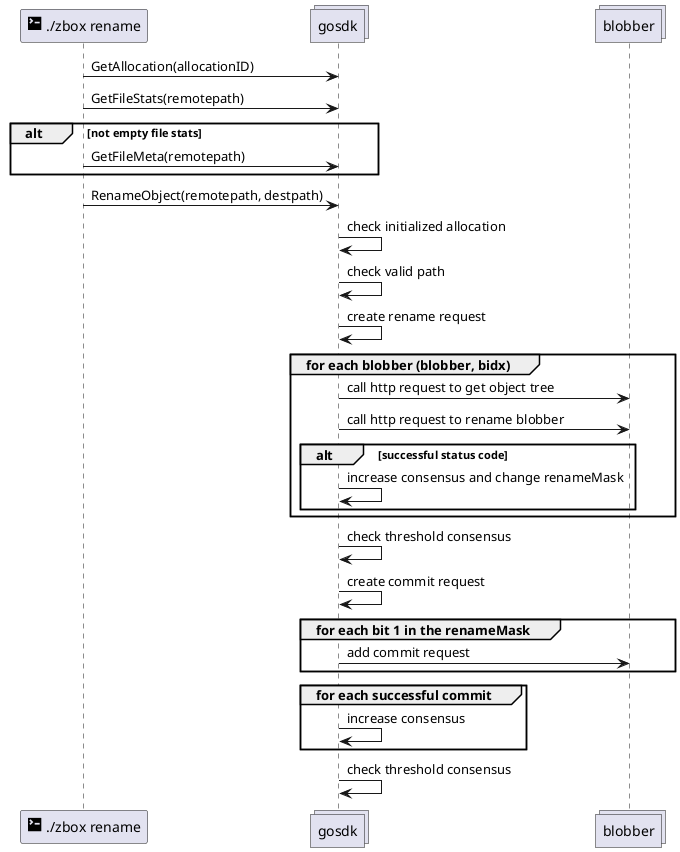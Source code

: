 @startuml
participant "<size:20><&terminal></size> ./zbox rename" as cli
collections gosdk
collections blobber

cli -> gosdk: GetAllocation(allocationID)
cli -> gosdk: GetFileStats(remotepath)
alt not empty file stats
cli -> gosdk: GetFileMeta(remotepath)
end
cli -> gosdk: RenameObject(remotepath, destpath)

gosdk -> gosdk: check initialized allocation
gosdk -> gosdk: check valid path
gosdk -> gosdk: create rename request

group for each blobber (blobber, bidx)
gosdk -> blobber: call http request to get object tree
gosdk -> blobber: call http request to rename blobber
alt successful status code
gosdk -> gosdk: increase consensus and change renameMask
end
end

gosdk -> gosdk: check threshold consensus
gosdk -> gosdk: create commit request

group for each bit 1 in the renameMask
gosdk -> blobber: add commit request
end

group for each successful commit
gosdk -> gosdk: increase consensus
end

gosdk -> gosdk: check threshold consensus
@enduml
